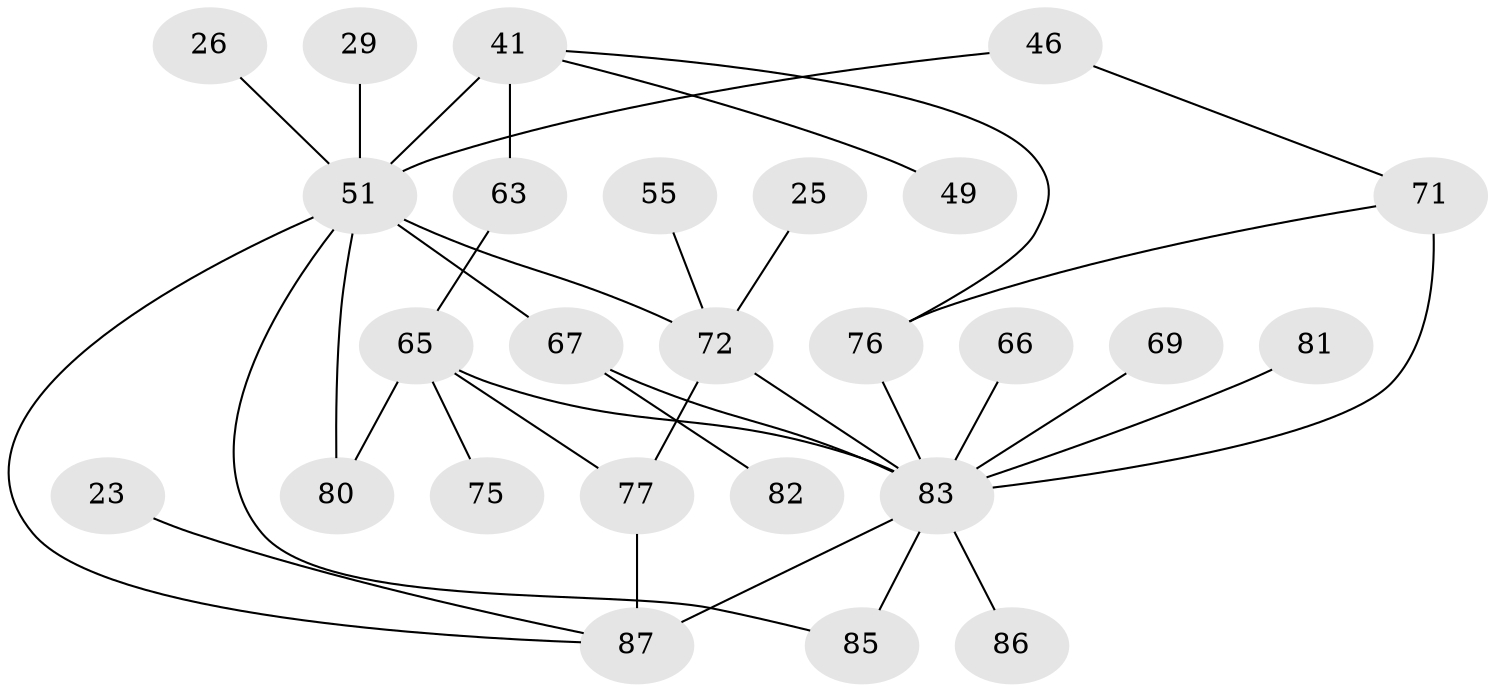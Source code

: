 // original degree distribution, {4: 0.10344827586206896, 6: 0.08045977011494253, 5: 0.08045977011494253, 3: 0.27586206896551724, 2: 0.28735632183908044, 1: 0.16091954022988506, 7: 0.011494252873563218}
// Generated by graph-tools (version 1.1) at 2025/44/03/04/25 21:44:58]
// undirected, 26 vertices, 35 edges
graph export_dot {
graph [start="1"]
  node [color=gray90,style=filled];
  23;
  25;
  26;
  29;
  41 [super="+19+6+30"];
  46 [super="+28"];
  49;
  51 [super="+14+39"];
  55;
  63;
  65 [super="+45+38"];
  66;
  67 [super="+47+40+20"];
  69;
  71 [super="+48"];
  72 [super="+2+32+68"];
  75;
  76 [super="+43"];
  77 [super="+35+74"];
  80 [super="+64"];
  81 [super="+60"];
  82;
  83 [super="+21+70+61+79"];
  85 [super="+58+31"];
  86;
  87 [super="+10+37+84+78+73"];
  23 -- 87;
  25 -- 72;
  26 -- 51;
  29 -- 51;
  41 -- 51 [weight=2];
  41 -- 49;
  41 -- 76;
  41 -- 63;
  46 -- 51;
  46 -- 71;
  51 -- 72 [weight=4];
  51 -- 87 [weight=4];
  51 -- 67 [weight=3];
  51 -- 80;
  51 -- 85;
  55 -- 72;
  63 -- 65;
  65 -- 83 [weight=3];
  65 -- 75;
  65 -- 77 [weight=2];
  65 -- 80;
  66 -- 83;
  67 -- 82;
  67 -- 83 [weight=2];
  69 -- 83 [weight=2];
  71 -- 83 [weight=4];
  71 -- 76 [weight=2];
  72 -- 83 [weight=4];
  72 -- 77;
  76 -- 83;
  77 -- 87 [weight=3];
  81 -- 83 [weight=2];
  83 -- 85 [weight=2];
  83 -- 87 [weight=6];
  83 -- 86;
}
